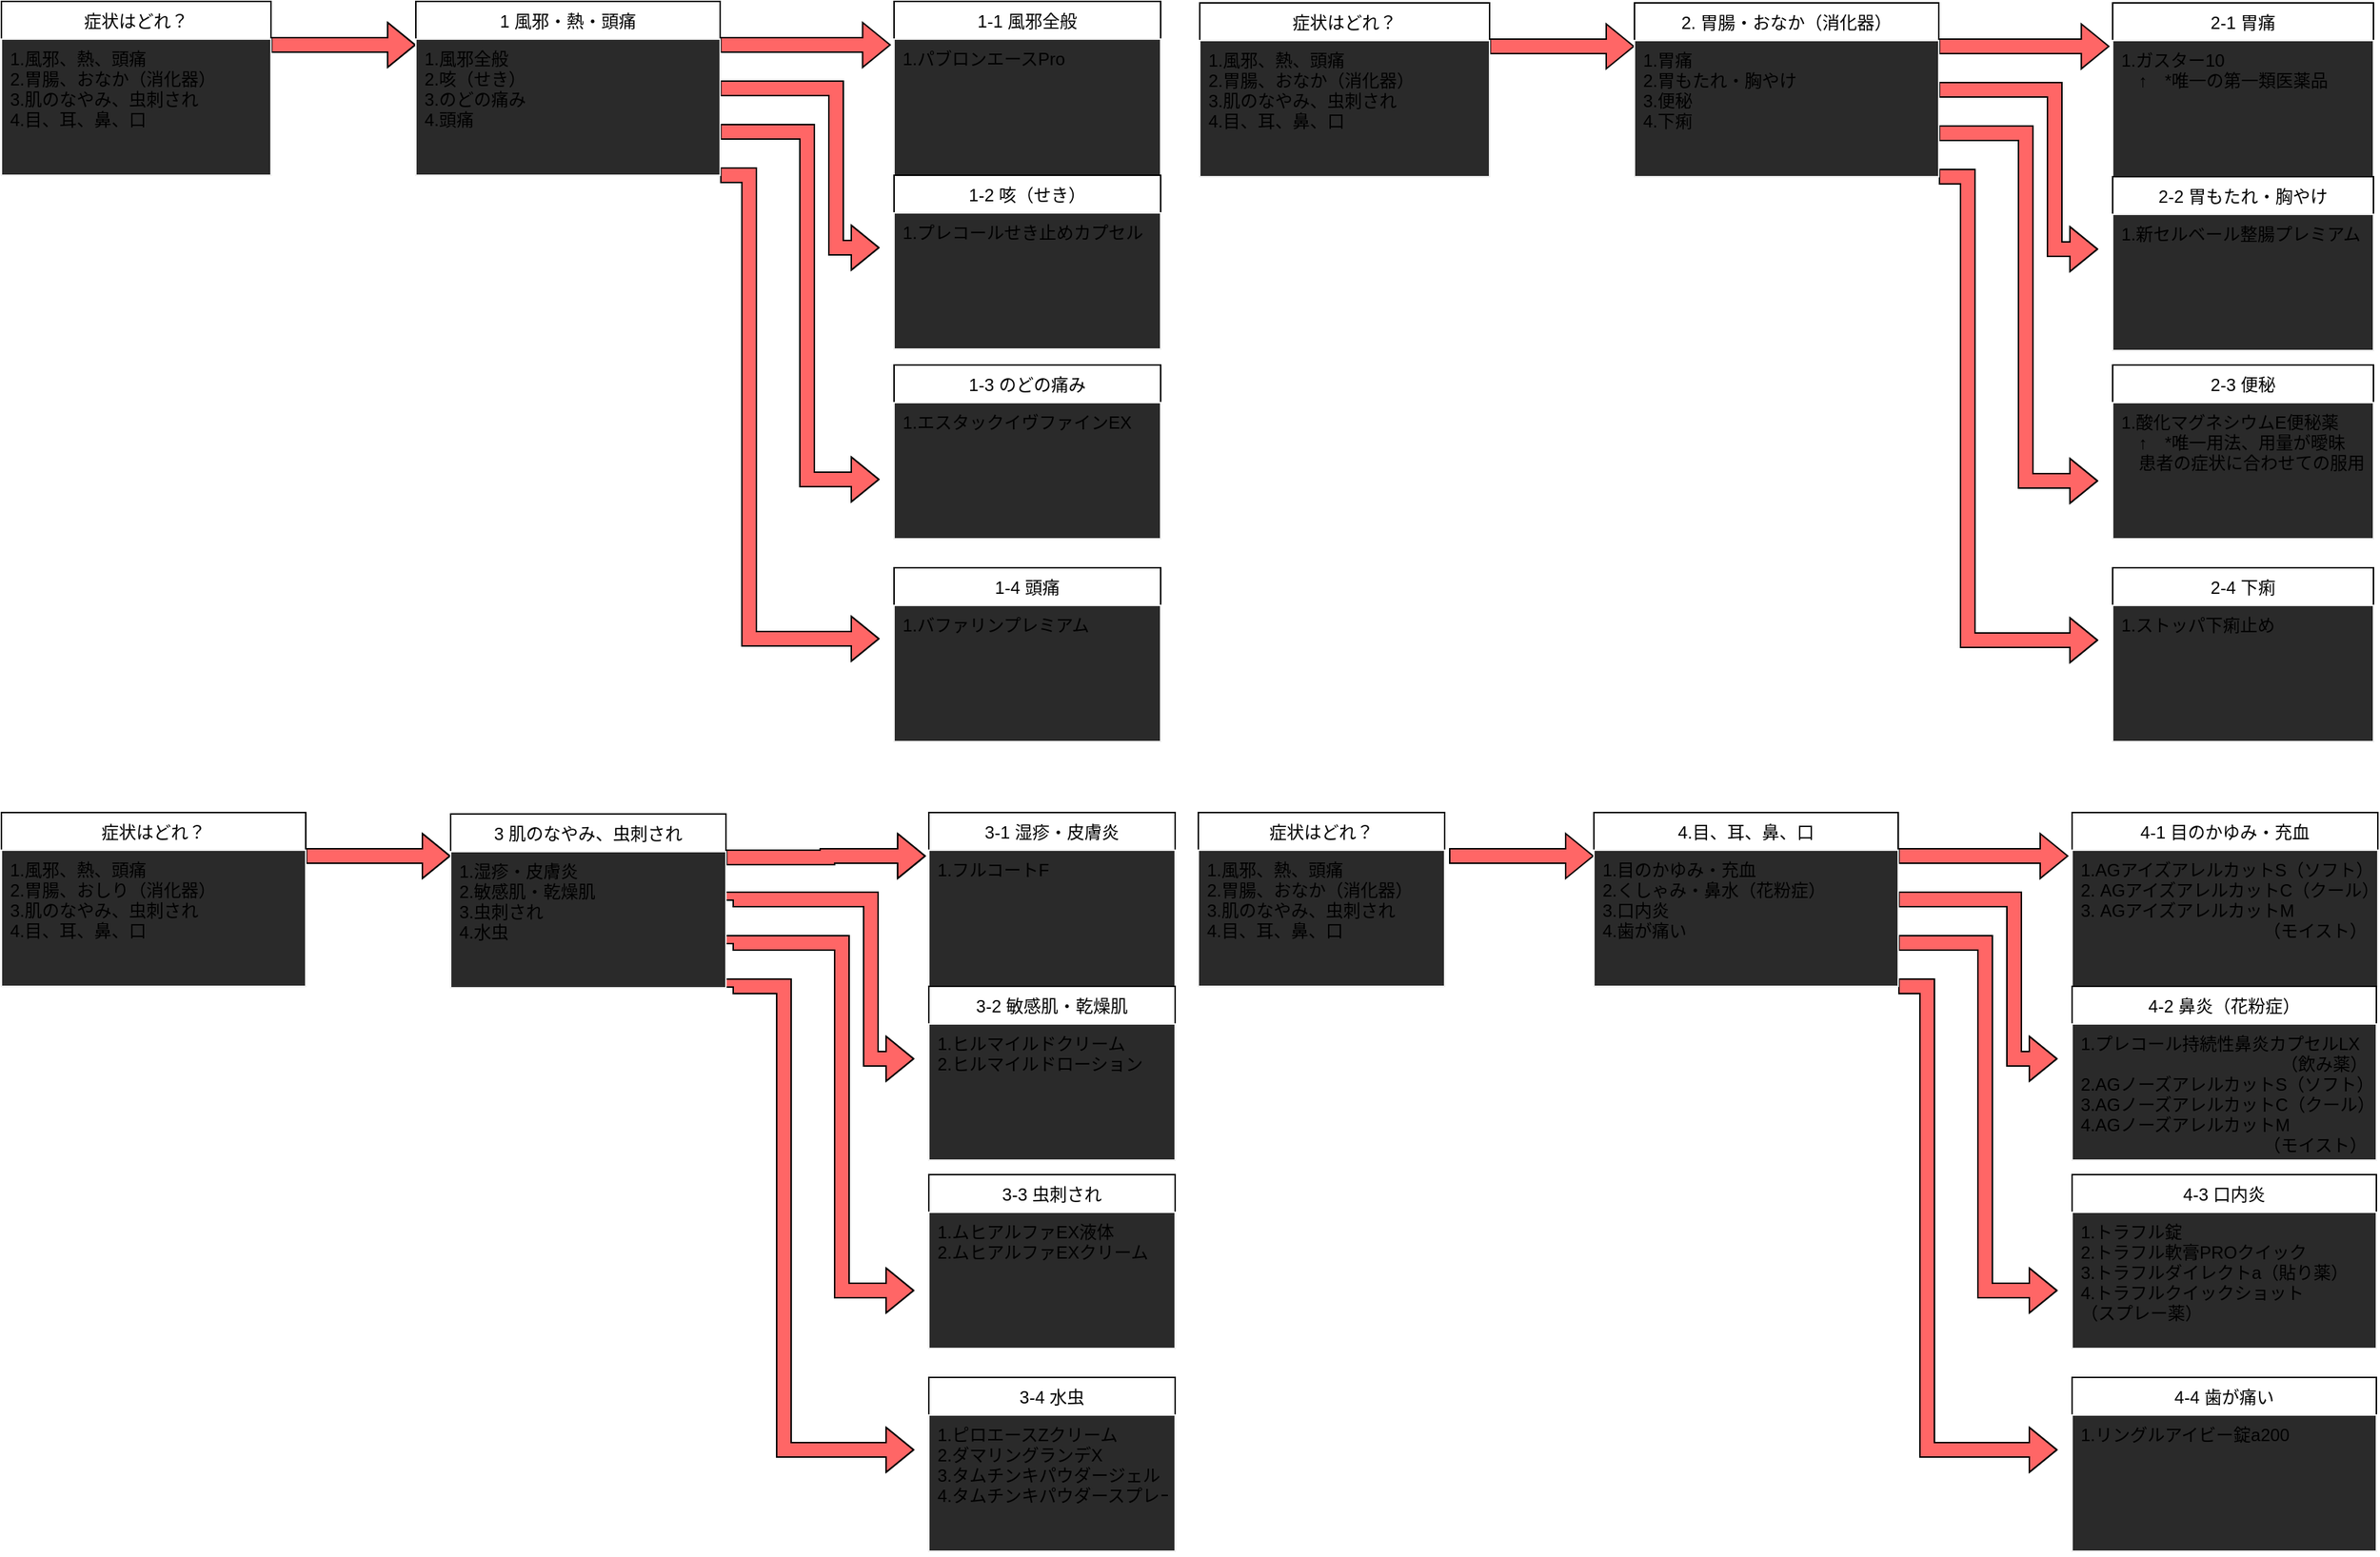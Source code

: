 <mxfile>
    <diagram id="Gzv2kLwkTkCzEBd7DmIo" name="Page-1">
        <mxGraphModel dx="1882" dy="934" grid="1" gridSize="10" guides="1" tooltips="1" connect="1" arrows="1" fold="1" page="1" pageScale="1" pageWidth="827" pageHeight="1169" math="0" shadow="0">
            <root>
                <mxCell id="0"/>
                <mxCell id="1" parent="0"/>
                <mxCell id="11" style="edgeStyle=orthogonalEdgeStyle;shape=flexArrow;rounded=0;orthogonalLoop=1;jettySize=auto;html=1;exitX=1;exitY=0.25;exitDx=0;exitDy=0;fillColor=#FF6666;" parent="1" source="3" edge="1">
                    <mxGeometry relative="1" as="geometry">
                        <mxPoint x="296" y="80" as="targetPoint"/>
                    </mxGeometry>
                </mxCell>
                <mxCell id="3" value="症状はどれ？" style="swimlane;fontStyle=0;childLayout=stackLayout;horizontal=1;startSize=26;fillColor=none;horizontalStack=0;resizeParent=1;resizeParentMax=0;resizeLast=0;collapsible=1;marginBottom=0;" parent="1" vertex="1">
                    <mxGeometry x="10" y="50" width="186" height="120" as="geometry">
                        <mxRectangle x="110" y="40" width="60" height="26" as="alternateBounds"/>
                    </mxGeometry>
                </mxCell>
                <mxCell id="4" value="1.風邪、熱、頭痛&#10;2.胃腸、おなか（消化器）&#10;3.肌のなやみ、虫刺され&#10;4.目、耳、鼻、口" style="text;align=left;verticalAlign=top;spacingLeft=4;spacingRight=4;overflow=hidden;rotatable=0;points=[[0,0.5],[1,0.5]];portConstraint=eastwest;rounded=0;fillColor=#2a2a2a;strokeColor=#f0f0f0;" parent="3" vertex="1">
                    <mxGeometry y="26" width="186" height="94" as="geometry"/>
                </mxCell>
                <mxCell id="24" style="edgeStyle=orthogonalEdgeStyle;shape=flexArrow;rounded=0;orthogonalLoop=1;jettySize=auto;html=1;exitX=1;exitY=0.25;exitDx=0;exitDy=0;entryX=-0.012;entryY=0.043;entryDx=0;entryDy=0;entryPerimeter=0;fillColor=#FF6666;" parent="1" source="6" target="13" edge="1">
                    <mxGeometry relative="1" as="geometry"/>
                </mxCell>
                <mxCell id="26" style="edgeStyle=orthogonalEdgeStyle;shape=flexArrow;rounded=0;orthogonalLoop=1;jettySize=auto;html=1;exitX=1;exitY=0.5;exitDx=0;exitDy=0;fillColor=#FF6666;" parent="1" source="6" edge="1">
                    <mxGeometry relative="1" as="geometry">
                        <mxPoint x="616" y="220" as="targetPoint"/>
                        <Array as="points">
                            <mxPoint x="586" y="110"/>
                            <mxPoint x="586" y="220"/>
                        </Array>
                    </mxGeometry>
                </mxCell>
                <mxCell id="27" style="edgeStyle=orthogonalEdgeStyle;shape=flexArrow;rounded=0;orthogonalLoop=1;jettySize=auto;html=1;exitX=1;exitY=0.75;exitDx=0;exitDy=0;fillColor=#FF6666;" parent="1" source="6" edge="1">
                    <mxGeometry relative="1" as="geometry">
                        <mxPoint x="616" y="380" as="targetPoint"/>
                        <Array as="points">
                            <mxPoint x="566" y="140"/>
                            <mxPoint x="566" y="380"/>
                        </Array>
                    </mxGeometry>
                </mxCell>
                <mxCell id="29" style="edgeStyle=orthogonalEdgeStyle;shape=flexArrow;rounded=0;orthogonalLoop=1;jettySize=auto;html=1;exitX=1;exitY=1;exitDx=0;exitDy=0;fillColor=#FF6666;" parent="1" source="6" edge="1">
                    <mxGeometry relative="1" as="geometry">
                        <mxPoint x="616" y="490" as="targetPoint"/>
                        <Array as="points">
                            <mxPoint x="526" y="170"/>
                            <mxPoint x="526" y="490"/>
                            <mxPoint x="616" y="490"/>
                        </Array>
                    </mxGeometry>
                </mxCell>
                <mxCell id="6" value="1 風邪・熱・頭痛" style="swimlane;fontStyle=0;childLayout=stackLayout;horizontal=1;startSize=26;fillColor=none;horizontalStack=0;resizeParent=1;resizeParentMax=0;resizeLast=0;collapsible=1;marginBottom=0;" parent="1" vertex="1">
                    <mxGeometry x="296" y="50" width="210" height="120" as="geometry">
                        <mxRectangle x="10" y="40" width="60" height="26" as="alternateBounds"/>
                    </mxGeometry>
                </mxCell>
                <mxCell id="7" value="1.風邪全般&#10;2.咳（せき）&#10;3.のどの痛み&#10;4.頭痛" style="text;align=left;verticalAlign=top;spacingLeft=4;spacingRight=4;overflow=hidden;rotatable=0;points=[[0,0.5],[1,0.5]];portConstraint=eastwest;rounded=0;fillColor=#2a2a2a;strokeColor=#f0f0f0;" parent="6" vertex="1">
                    <mxGeometry y="26" width="210" height="94" as="geometry"/>
                </mxCell>
                <mxCell id="12" value="1-1 風邪全般" style="swimlane;fontStyle=0;childLayout=stackLayout;horizontal=1;startSize=26;fillColor=none;horizontalStack=0;resizeParent=1;resizeParentMax=0;resizeLast=0;collapsible=1;marginBottom=0;" parent="1" vertex="1">
                    <mxGeometry x="626" y="50" width="184" height="120" as="geometry">
                        <mxRectangle x="10" y="40" width="60" height="26" as="alternateBounds"/>
                    </mxGeometry>
                </mxCell>
                <mxCell id="13" value="1.パブロンエースPro" style="text;align=left;verticalAlign=top;spacingLeft=4;spacingRight=4;overflow=hidden;rotatable=0;points=[[0,0.5],[1,0.5]];portConstraint=eastwest;rounded=0;fillColor=#2a2a2a;strokeColor=#f0f0f0;" parent="12" vertex="1">
                    <mxGeometry y="26" width="184" height="94" as="geometry"/>
                </mxCell>
                <mxCell id="18" value="1-2 咳（せき）" style="swimlane;fontStyle=0;childLayout=stackLayout;horizontal=1;startSize=26;fillColor=none;horizontalStack=0;resizeParent=1;resizeParentMax=0;resizeLast=0;collapsible=1;marginBottom=0;" parent="1" vertex="1">
                    <mxGeometry x="626" y="170" width="184" height="120" as="geometry">
                        <mxRectangle x="10" y="40" width="60" height="26" as="alternateBounds"/>
                    </mxGeometry>
                </mxCell>
                <mxCell id="19" value="1.プレコールせき止めカプセル" style="text;align=left;verticalAlign=top;spacingLeft=4;spacingRight=4;overflow=hidden;rotatable=0;points=[[0,0.5],[1,0.5]];portConstraint=eastwest;rounded=0;fillColor=#2a2a2a;strokeColor=#f0f0f0;" parent="18" vertex="1">
                    <mxGeometry y="26" width="184" height="94" as="geometry"/>
                </mxCell>
                <mxCell id="20" value="1-3 のどの痛み" style="swimlane;fontStyle=0;childLayout=stackLayout;horizontal=1;startSize=26;fillColor=none;horizontalStack=0;resizeParent=1;resizeParentMax=0;resizeLast=0;collapsible=1;marginBottom=0;" parent="1" vertex="1">
                    <mxGeometry x="626" y="301" width="184" height="120" as="geometry">
                        <mxRectangle x="10" y="40" width="60" height="26" as="alternateBounds"/>
                    </mxGeometry>
                </mxCell>
                <mxCell id="21" value="1.エスタックイヴファインEX&#10;&#10;" style="text;align=left;verticalAlign=top;spacingLeft=4;spacingRight=4;overflow=hidden;rotatable=0;points=[[0,0.5],[1,0.5]];portConstraint=eastwest;rounded=0;fillColor=#2a2a2a;strokeColor=#f0f0f0;" parent="20" vertex="1">
                    <mxGeometry y="26" width="184" height="94" as="geometry"/>
                </mxCell>
                <mxCell id="22" value="1-4 頭痛" style="swimlane;fontStyle=0;childLayout=stackLayout;horizontal=1;startSize=26;fillColor=none;horizontalStack=0;resizeParent=1;resizeParentMax=0;resizeLast=0;collapsible=1;marginBottom=0;" parent="1" vertex="1">
                    <mxGeometry x="626" y="441" width="184" height="120" as="geometry">
                        <mxRectangle x="10" y="40" width="60" height="26" as="alternateBounds"/>
                    </mxGeometry>
                </mxCell>
                <mxCell id="23" value="1.バファリンプレミアム&#10;" style="text;align=left;verticalAlign=top;spacingLeft=4;spacingRight=4;overflow=hidden;rotatable=0;points=[[0,0.5],[1,0.5]];portConstraint=eastwest;rounded=0;fillColor=#2a2a2a;strokeColor=#f0f0f0;" parent="22" vertex="1">
                    <mxGeometry y="26" width="184" height="94" as="geometry"/>
                </mxCell>
                <mxCell id="lCJoN0FJ6Na9742bE7mi-29" style="edgeStyle=orthogonalEdgeStyle;shape=flexArrow;rounded=0;orthogonalLoop=1;jettySize=auto;html=1;exitX=1;exitY=0.25;exitDx=0;exitDy=0;fillColor=#FF6666;" parent="1" edge="1">
                    <mxGeometry relative="1" as="geometry">
                        <mxPoint x="1137" y="81" as="targetPoint"/>
                        <mxPoint x="1037" y="81" as="sourcePoint"/>
                    </mxGeometry>
                </mxCell>
                <mxCell id="lCJoN0FJ6Na9742bE7mi-30" style="edgeStyle=orthogonalEdgeStyle;shape=flexArrow;rounded=0;orthogonalLoop=1;jettySize=auto;html=1;exitX=1;exitY=0.25;exitDx=0;exitDy=0;entryX=-0.012;entryY=0.043;entryDx=0;entryDy=0;entryPerimeter=0;fillColor=#FF6666;" parent="1" source="lCJoN0FJ6Na9742bE7mi-34" target="lCJoN0FJ6Na9742bE7mi-37" edge="1">
                    <mxGeometry relative="1" as="geometry"/>
                </mxCell>
                <mxCell id="lCJoN0FJ6Na9742bE7mi-31" style="edgeStyle=orthogonalEdgeStyle;shape=flexArrow;rounded=0;orthogonalLoop=1;jettySize=auto;html=1;exitX=1;exitY=0.5;exitDx=0;exitDy=0;fillColor=#FF6666;" parent="1" source="lCJoN0FJ6Na9742bE7mi-34" edge="1">
                    <mxGeometry relative="1" as="geometry">
                        <mxPoint x="1457" y="221" as="targetPoint"/>
                        <Array as="points">
                            <mxPoint x="1427" y="111"/>
                            <mxPoint x="1427" y="221"/>
                        </Array>
                    </mxGeometry>
                </mxCell>
                <mxCell id="lCJoN0FJ6Na9742bE7mi-32" style="edgeStyle=orthogonalEdgeStyle;shape=flexArrow;rounded=0;orthogonalLoop=1;jettySize=auto;html=1;exitX=1;exitY=0.75;exitDx=0;exitDy=0;fillColor=#FF6666;" parent="1" source="lCJoN0FJ6Na9742bE7mi-34" edge="1">
                    <mxGeometry relative="1" as="geometry">
                        <mxPoint x="1457" y="381" as="targetPoint"/>
                        <Array as="points">
                            <mxPoint x="1407" y="141"/>
                            <mxPoint x="1407" y="381"/>
                        </Array>
                    </mxGeometry>
                </mxCell>
                <mxCell id="lCJoN0FJ6Na9742bE7mi-33" style="edgeStyle=orthogonalEdgeStyle;shape=flexArrow;rounded=0;orthogonalLoop=1;jettySize=auto;html=1;exitX=1;exitY=1;exitDx=0;exitDy=0;fillColor=#FF6666;" parent="1" source="lCJoN0FJ6Na9742bE7mi-34" edge="1">
                    <mxGeometry relative="1" as="geometry">
                        <mxPoint x="1457" y="491" as="targetPoint"/>
                        <Array as="points">
                            <mxPoint x="1367" y="171"/>
                            <mxPoint x="1367" y="491"/>
                            <mxPoint x="1457" y="491"/>
                        </Array>
                    </mxGeometry>
                </mxCell>
                <mxCell id="lCJoN0FJ6Na9742bE7mi-34" value="2. 胃腸・おなか（消化器）" style="swimlane;fontStyle=0;childLayout=stackLayout;horizontal=1;startSize=26;fillColor=none;horizontalStack=0;resizeParent=1;resizeParentMax=0;resizeLast=0;collapsible=1;marginBottom=0;" parent="1" vertex="1">
                    <mxGeometry x="1137" y="51" width="210" height="120" as="geometry">
                        <mxRectangle x="10" y="40" width="60" height="26" as="alternateBounds"/>
                    </mxGeometry>
                </mxCell>
                <mxCell id="lCJoN0FJ6Na9742bE7mi-35" value="1.胃痛&#10;2.胃もたれ・胸やけ&#10;3.便秘&#10;4.下痢" style="text;align=left;verticalAlign=top;spacingLeft=4;spacingRight=4;overflow=hidden;rotatable=0;points=[[0,0.5],[1,0.5]];portConstraint=eastwest;rounded=0;fillColor=#2a2a2a;strokeColor=#f0f0f0;" parent="lCJoN0FJ6Na9742bE7mi-34" vertex="1">
                    <mxGeometry y="26" width="210" height="94" as="geometry"/>
                </mxCell>
                <mxCell id="lCJoN0FJ6Na9742bE7mi-36" value="2-1 胃痛" style="swimlane;fontStyle=0;childLayout=stackLayout;horizontal=1;startSize=26;fillColor=none;horizontalStack=0;resizeParent=1;resizeParentMax=0;resizeLast=0;collapsible=1;marginBottom=0;" parent="1" vertex="1">
                    <mxGeometry x="1467" y="51" width="180" height="120" as="geometry">
                        <mxRectangle x="10" y="40" width="60" height="26" as="alternateBounds"/>
                    </mxGeometry>
                </mxCell>
                <mxCell id="lCJoN0FJ6Na9742bE7mi-37" value="1.ガスター10　&#10;　↑　*唯一の第一類医薬品" style="text;align=left;verticalAlign=top;spacingLeft=4;spacingRight=4;overflow=hidden;rotatable=0;points=[[0,0.5],[1,0.5]];portConstraint=eastwest;rounded=0;fillColor=#2a2a2a;strokeColor=#f0f0f0;" parent="lCJoN0FJ6Na9742bE7mi-36" vertex="1">
                    <mxGeometry y="26" width="180" height="94" as="geometry"/>
                </mxCell>
                <mxCell id="lCJoN0FJ6Na9742bE7mi-38" value="2-2 胃もたれ・胸やけ" style="swimlane;fontStyle=0;childLayout=stackLayout;horizontal=1;startSize=26;fillColor=none;horizontalStack=0;resizeParent=1;resizeParentMax=0;resizeLast=0;collapsible=1;marginBottom=0;" parent="1" vertex="1">
                    <mxGeometry x="1467" y="171" width="180" height="120" as="geometry">
                        <mxRectangle x="10" y="40" width="60" height="26" as="alternateBounds"/>
                    </mxGeometry>
                </mxCell>
                <mxCell id="lCJoN0FJ6Na9742bE7mi-39" value="1.新セルベール整腸プレミアム&#10;" style="text;align=left;verticalAlign=top;spacingLeft=4;spacingRight=4;overflow=hidden;rotatable=0;points=[[0,0.5],[1,0.5]];portConstraint=eastwest;rounded=0;fillColor=#2a2a2a;strokeColor=#f0f0f0;" parent="lCJoN0FJ6Na9742bE7mi-38" vertex="1">
                    <mxGeometry y="26" width="180" height="94" as="geometry"/>
                </mxCell>
                <mxCell id="lCJoN0FJ6Na9742bE7mi-40" value="2-3 便秘" style="swimlane;fontStyle=0;childLayout=stackLayout;horizontal=1;startSize=26;fillColor=none;horizontalStack=0;resizeParent=1;resizeParentMax=0;resizeLast=0;collapsible=1;marginBottom=0;" parent="1" vertex="1">
                    <mxGeometry x="1467" y="301" width="180" height="120" as="geometry">
                        <mxRectangle x="10" y="40" width="60" height="26" as="alternateBounds"/>
                    </mxGeometry>
                </mxCell>
                <mxCell id="lCJoN0FJ6Na9742bE7mi-41" value="1.酸化マグネシウムE便秘薬&#10;　↑　*唯一用法、用量が曖昧&#10;　患者の症状に合わせての服用の為" style="text;align=left;verticalAlign=top;spacingLeft=4;spacingRight=4;overflow=hidden;rotatable=0;points=[[0,0.5],[1,0.5]];portConstraint=eastwest;rounded=0;fillColor=#2a2a2a;strokeColor=#f0f0f0;" parent="lCJoN0FJ6Na9742bE7mi-40" vertex="1">
                    <mxGeometry y="26" width="180" height="94" as="geometry"/>
                </mxCell>
                <mxCell id="lCJoN0FJ6Na9742bE7mi-42" value="2-4 下痢" style="swimlane;fontStyle=0;childLayout=stackLayout;horizontal=1;startSize=26;fillColor=none;horizontalStack=0;resizeParent=1;resizeParentMax=0;resizeLast=0;collapsible=1;marginBottom=0;" parent="1" vertex="1">
                    <mxGeometry x="1467" y="441" width="180" height="120" as="geometry">
                        <mxRectangle x="10" y="40" width="60" height="26" as="alternateBounds"/>
                    </mxGeometry>
                </mxCell>
                <mxCell id="lCJoN0FJ6Na9742bE7mi-43" value="1.ストッパ下痢止め" style="text;align=left;verticalAlign=top;spacingLeft=4;spacingRight=4;overflow=hidden;rotatable=0;points=[[0,0.5],[1,0.5]];portConstraint=eastwest;rounded=0;fillColor=#2a2a2a;strokeColor=#f0f0f0;" parent="lCJoN0FJ6Na9742bE7mi-42" vertex="1">
                    <mxGeometry y="26" width="180" height="94" as="geometry"/>
                </mxCell>
                <mxCell id="lCJoN0FJ6Na9742bE7mi-44" value="症状はどれ？" style="swimlane;fontStyle=0;childLayout=stackLayout;horizontal=1;startSize=26;fillColor=none;horizontalStack=0;resizeParent=1;resizeParentMax=0;resizeLast=0;collapsible=1;marginBottom=0;" parent="1" vertex="1">
                    <mxGeometry x="837" y="51" width="200" height="120" as="geometry">
                        <mxRectangle x="110" y="40" width="60" height="26" as="alternateBounds"/>
                    </mxGeometry>
                </mxCell>
                <mxCell id="lCJoN0FJ6Na9742bE7mi-45" value="1.風邪、熱、頭痛&#10;2.胃腸、おなか（消化器）&#10;3.肌のなやみ、虫刺され&#10;4.目、耳、鼻、口" style="text;align=left;verticalAlign=top;spacingLeft=4;spacingRight=4;overflow=hidden;rotatable=0;points=[[0,0.5],[1,0.5]];portConstraint=eastwest;rounded=0;fillColor=#2a2a2a;strokeColor=#f0f0f0;" parent="lCJoN0FJ6Na9742bE7mi-44" vertex="1">
                    <mxGeometry y="26" width="200" height="94" as="geometry"/>
                </mxCell>
                <mxCell id="WaMWxORRthMsiRrDfj6D-29" style="edgeStyle=orthogonalEdgeStyle;shape=flexArrow;rounded=0;orthogonalLoop=1;jettySize=auto;html=1;exitX=1;exitY=0.25;exitDx=0;exitDy=0;fillColor=#FF6666;" edge="1" parent="1">
                    <mxGeometry relative="1" as="geometry">
                        <mxPoint x="1109" y="640" as="targetPoint"/>
                        <mxPoint x="1009" y="640" as="sourcePoint"/>
                    </mxGeometry>
                </mxCell>
                <mxCell id="WaMWxORRthMsiRrDfj6D-30" style="edgeStyle=orthogonalEdgeStyle;shape=flexArrow;rounded=0;orthogonalLoop=1;jettySize=auto;html=1;exitX=1;exitY=0.25;exitDx=0;exitDy=0;entryX=-0.012;entryY=0.043;entryDx=0;entryDy=0;entryPerimeter=0;fillColor=#FF6666;" edge="1" parent="1" source="WaMWxORRthMsiRrDfj6D-34" target="WaMWxORRthMsiRrDfj6D-37">
                    <mxGeometry relative="1" as="geometry"/>
                </mxCell>
                <mxCell id="WaMWxORRthMsiRrDfj6D-31" style="edgeStyle=orthogonalEdgeStyle;shape=flexArrow;rounded=0;orthogonalLoop=1;jettySize=auto;html=1;exitX=1;exitY=0.5;exitDx=0;exitDy=0;fillColor=#FF6666;" edge="1" parent="1" source="WaMWxORRthMsiRrDfj6D-34">
                    <mxGeometry relative="1" as="geometry">
                        <mxPoint x="1429" y="780" as="targetPoint"/>
                        <Array as="points">
                            <mxPoint x="1399" y="670"/>
                            <mxPoint x="1399" y="780"/>
                        </Array>
                    </mxGeometry>
                </mxCell>
                <mxCell id="WaMWxORRthMsiRrDfj6D-32" style="edgeStyle=orthogonalEdgeStyle;shape=flexArrow;rounded=0;orthogonalLoop=1;jettySize=auto;html=1;exitX=1;exitY=0.75;exitDx=0;exitDy=0;fillColor=#FF6666;" edge="1" parent="1" source="WaMWxORRthMsiRrDfj6D-34">
                    <mxGeometry relative="1" as="geometry">
                        <mxPoint x="1429" y="940" as="targetPoint"/>
                        <Array as="points">
                            <mxPoint x="1379" y="700"/>
                            <mxPoint x="1379" y="940"/>
                        </Array>
                    </mxGeometry>
                </mxCell>
                <mxCell id="WaMWxORRthMsiRrDfj6D-33" style="edgeStyle=orthogonalEdgeStyle;shape=flexArrow;rounded=0;orthogonalLoop=1;jettySize=auto;html=1;exitX=1;exitY=1;exitDx=0;exitDy=0;fillColor=#FF6666;" edge="1" parent="1" source="WaMWxORRthMsiRrDfj6D-34">
                    <mxGeometry relative="1" as="geometry">
                        <mxPoint x="1429" y="1050" as="targetPoint"/>
                        <Array as="points">
                            <mxPoint x="1339" y="730"/>
                            <mxPoint x="1339" y="1050"/>
                            <mxPoint x="1429" y="1050"/>
                        </Array>
                    </mxGeometry>
                </mxCell>
                <mxCell id="WaMWxORRthMsiRrDfj6D-34" value="4.目、耳、鼻、口" style="swimlane;fontStyle=0;childLayout=stackLayout;horizontal=1;startSize=26;fillColor=none;horizontalStack=0;resizeParent=1;resizeParentMax=0;resizeLast=0;collapsible=1;marginBottom=0;" vertex="1" parent="1">
                    <mxGeometry x="1109" y="610" width="210" height="120" as="geometry">
                        <mxRectangle x="10" y="40" width="60" height="26" as="alternateBounds"/>
                    </mxGeometry>
                </mxCell>
                <mxCell id="WaMWxORRthMsiRrDfj6D-35" value="1.目のかゆみ・充血&#10;2.くしゃみ・鼻水（花粉症）&#10;3.口内炎&#10;4.歯が痛い" style="text;align=left;verticalAlign=top;spacingLeft=4;spacingRight=4;overflow=hidden;rotatable=0;points=[[0,0.5],[1,0.5]];portConstraint=eastwest;rounded=0;fillColor=#2a2a2a;strokeColor=#f0f0f0;" vertex="1" parent="WaMWxORRthMsiRrDfj6D-34">
                    <mxGeometry y="26" width="210" height="94" as="geometry"/>
                </mxCell>
                <mxCell id="WaMWxORRthMsiRrDfj6D-36" value="4-1 目のかゆみ・充血" style="swimlane;fontStyle=0;childLayout=stackLayout;horizontal=1;startSize=26;fillColor=none;horizontalStack=0;resizeParent=1;resizeParentMax=0;resizeLast=0;collapsible=1;marginBottom=0;" vertex="1" parent="1">
                    <mxGeometry x="1439" y="610" width="211" height="120" as="geometry">
                        <mxRectangle x="10" y="40" width="60" height="26" as="alternateBounds"/>
                    </mxGeometry>
                </mxCell>
                <mxCell id="WaMWxORRthMsiRrDfj6D-37" value="1.AGアイズアレルカットS（ソフト）&#10;2. AGアイズアレルカットC（クール）&#10;3. AGアイズアレルカットM&#10;　　　　　　　　　　　（モイスト）&#10;" style="text;align=left;verticalAlign=top;spacingLeft=4;spacingRight=4;overflow=hidden;rotatable=0;points=[[0,0.5],[1,0.5]];portConstraint=eastwest;rounded=0;fillColor=#2a2a2a;strokeColor=#f0f0f0;" vertex="1" parent="WaMWxORRthMsiRrDfj6D-36">
                    <mxGeometry y="26" width="211" height="94" as="geometry"/>
                </mxCell>
                <mxCell id="WaMWxORRthMsiRrDfj6D-38" value="4-2 鼻炎（花粉症）" style="swimlane;fontStyle=0;childLayout=stackLayout;horizontal=1;startSize=26;fillColor=none;horizontalStack=0;resizeParent=1;resizeParentMax=0;resizeLast=0;collapsible=1;marginBottom=0;" vertex="1" parent="1">
                    <mxGeometry x="1439" y="730" width="210" height="120" as="geometry">
                        <mxRectangle x="10" y="40" width="60" height="26" as="alternateBounds"/>
                    </mxGeometry>
                </mxCell>
                <mxCell id="WaMWxORRthMsiRrDfj6D-39" value="1.プレコール持続性鼻炎カプセルLX&#10;　　　　　　　　　　　　（飲み薬）&#10;2.AGノーズアレルカットS（ソフト）&#10;3.AGノーズアレルカットC（クール）&#10;4.AGノーズアレルカットM&#10;　　　　　　　　　　　（モイスト）" style="text;align=left;verticalAlign=top;spacingLeft=4;spacingRight=4;overflow=hidden;rotatable=0;points=[[0,0.5],[1,0.5]];portConstraint=eastwest;rounded=0;fillColor=#2a2a2a;strokeColor=#f0f0f0;" vertex="1" parent="WaMWxORRthMsiRrDfj6D-38">
                    <mxGeometry y="26" width="210" height="94" as="geometry"/>
                </mxCell>
                <mxCell id="WaMWxORRthMsiRrDfj6D-40" value="4-3 口内炎" style="swimlane;fontStyle=0;childLayout=stackLayout;horizontal=1;startSize=26;fillColor=none;horizontalStack=0;resizeParent=1;resizeParentMax=0;resizeLast=0;collapsible=1;marginBottom=0;" vertex="1" parent="1">
                    <mxGeometry x="1439" y="860" width="210" height="120" as="geometry">
                        <mxRectangle x="10" y="40" width="60" height="26" as="alternateBounds"/>
                    </mxGeometry>
                </mxCell>
                <mxCell id="WaMWxORRthMsiRrDfj6D-41" value="1.トラフル錠&#10;2.トラフル軟膏PROクイック&#10;3.トラフルダイレクトa（貼り薬）&#10;4.トラフルクイックショット&#10;（スプレー薬）&#10;" style="text;align=left;verticalAlign=top;spacingLeft=4;spacingRight=4;overflow=hidden;rotatable=0;points=[[0,0.5],[1,0.5]];portConstraint=eastwest;rounded=0;fillColor=#2a2a2a;strokeColor=#f0f0f0;" vertex="1" parent="WaMWxORRthMsiRrDfj6D-40">
                    <mxGeometry y="26" width="210" height="94" as="geometry"/>
                </mxCell>
                <mxCell id="WaMWxORRthMsiRrDfj6D-42" value="4-4 歯が痛い" style="swimlane;fontStyle=0;childLayout=stackLayout;horizontal=1;startSize=26;fillColor=none;horizontalStack=0;resizeParent=1;resizeParentMax=0;resizeLast=0;collapsible=1;marginBottom=0;" vertex="1" parent="1">
                    <mxGeometry x="1439" y="1000" width="210" height="120" as="geometry">
                        <mxRectangle x="10" y="40" width="60" height="26" as="alternateBounds"/>
                    </mxGeometry>
                </mxCell>
                <mxCell id="WaMWxORRthMsiRrDfj6D-43" value="1.リングルアイビー錠a200&#10;" style="text;align=left;verticalAlign=top;spacingLeft=4;spacingRight=4;overflow=hidden;rotatable=0;points=[[0,0.5],[1,0.5]];portConstraint=eastwest;rounded=0;fillColor=#2a2a2a;strokeColor=#f0f0f0;" vertex="1" parent="WaMWxORRthMsiRrDfj6D-42">
                    <mxGeometry y="26" width="210" height="94" as="geometry"/>
                </mxCell>
                <mxCell id="WaMWxORRthMsiRrDfj6D-44" value="症状はどれ？" style="swimlane;fontStyle=0;childLayout=stackLayout;horizontal=1;startSize=26;fillColor=none;horizontalStack=0;resizeParent=1;resizeParentMax=0;resizeLast=0;collapsible=1;marginBottom=0;" vertex="1" parent="1">
                    <mxGeometry x="836" y="610" width="170" height="120" as="geometry">
                        <mxRectangle x="110" y="40" width="60" height="26" as="alternateBounds"/>
                    </mxGeometry>
                </mxCell>
                <mxCell id="WaMWxORRthMsiRrDfj6D-45" value="1.風邪、熱、頭痛&#10;2.胃腸、おなか（消化器）&#10;3.肌のなやみ、虫刺され&#10;4.目、耳、鼻、口" style="text;align=left;verticalAlign=top;spacingLeft=4;spacingRight=4;overflow=hidden;rotatable=0;points=[[0,0.5],[1,0.5]];portConstraint=eastwest;rounded=0;fillColor=#2a2a2a;strokeColor=#f0f0f0;" vertex="1" parent="WaMWxORRthMsiRrDfj6D-44">
                    <mxGeometry y="26" width="170" height="94" as="geometry"/>
                </mxCell>
                <mxCell id="WaMWxORRthMsiRrDfj6D-47" style="edgeStyle=orthogonalEdgeStyle;shape=flexArrow;rounded=0;orthogonalLoop=1;jettySize=auto;html=1;exitX=1;exitY=0.25;exitDx=0;exitDy=0;fillColor=#FF6666;" edge="1" parent="1" source="WaMWxORRthMsiRrDfj6D-48">
                    <mxGeometry relative="1" as="geometry">
                        <mxPoint x="320" y="640" as="targetPoint"/>
                    </mxGeometry>
                </mxCell>
                <mxCell id="WaMWxORRthMsiRrDfj6D-48" value="症状はどれ？" style="swimlane;fontStyle=0;childLayout=stackLayout;horizontal=1;startSize=26;fillColor=none;horizontalStack=0;resizeParent=1;resizeParentMax=0;resizeLast=0;collapsible=1;marginBottom=0;" vertex="1" parent="1">
                    <mxGeometry x="10" y="610" width="210" height="120" as="geometry">
                        <mxRectangle x="110" y="40" width="60" height="26" as="alternateBounds"/>
                    </mxGeometry>
                </mxCell>
                <mxCell id="WaMWxORRthMsiRrDfj6D-49" value="1.風邪、熱、頭痛&#10;2.胃腸、おしり（消化器）&#10;3.肌のなやみ、虫刺され&#10;4.目、耳、鼻、口&#10;" style="text;align=left;verticalAlign=top;spacingLeft=4;spacingRight=4;overflow=hidden;rotatable=0;points=[[0,0.5],[1,0.5]];portConstraint=eastwest;rounded=0;fillColor=#2a2a2a;strokeColor=#f0f0f0;" vertex="1" parent="WaMWxORRthMsiRrDfj6D-48">
                    <mxGeometry y="26" width="210" height="94" as="geometry"/>
                </mxCell>
                <mxCell id="WaMWxORRthMsiRrDfj6D-50" style="edgeStyle=orthogonalEdgeStyle;shape=flexArrow;rounded=0;orthogonalLoop=1;jettySize=auto;html=1;exitX=1;exitY=0.25;exitDx=0;exitDy=0;entryX=-0.012;entryY=0.043;entryDx=0;entryDy=0;entryPerimeter=0;fillColor=#FF6666;" edge="1" parent="1" source="WaMWxORRthMsiRrDfj6D-54" target="WaMWxORRthMsiRrDfj6D-57">
                    <mxGeometry relative="1" as="geometry"/>
                </mxCell>
                <mxCell id="WaMWxORRthMsiRrDfj6D-51" style="edgeStyle=orthogonalEdgeStyle;shape=flexArrow;rounded=0;orthogonalLoop=1;jettySize=auto;html=1;exitX=1;exitY=0.5;exitDx=0;exitDy=0;fillColor=#FF6666;" edge="1" parent="1" source="WaMWxORRthMsiRrDfj6D-54">
                    <mxGeometry relative="1" as="geometry">
                        <mxPoint x="640" y="780" as="targetPoint"/>
                        <Array as="points">
                            <mxPoint x="610" y="670"/>
                            <mxPoint x="610" y="780"/>
                        </Array>
                    </mxGeometry>
                </mxCell>
                <mxCell id="WaMWxORRthMsiRrDfj6D-52" style="edgeStyle=orthogonalEdgeStyle;shape=flexArrow;rounded=0;orthogonalLoop=1;jettySize=auto;html=1;exitX=1;exitY=0.75;exitDx=0;exitDy=0;fillColor=#FF6666;" edge="1" parent="1" source="WaMWxORRthMsiRrDfj6D-54">
                    <mxGeometry relative="1" as="geometry">
                        <mxPoint x="640" y="940" as="targetPoint"/>
                        <Array as="points">
                            <mxPoint x="590" y="700"/>
                            <mxPoint x="590" y="940"/>
                        </Array>
                    </mxGeometry>
                </mxCell>
                <mxCell id="WaMWxORRthMsiRrDfj6D-53" style="edgeStyle=orthogonalEdgeStyle;shape=flexArrow;rounded=0;orthogonalLoop=1;jettySize=auto;html=1;exitX=1;exitY=1;exitDx=0;exitDy=0;fillColor=#FF6666;" edge="1" parent="1" source="WaMWxORRthMsiRrDfj6D-54">
                    <mxGeometry relative="1" as="geometry">
                        <mxPoint x="640" y="1050" as="targetPoint"/>
                        <Array as="points">
                            <mxPoint x="550" y="730"/>
                            <mxPoint x="550" y="1050"/>
                            <mxPoint x="640" y="1050"/>
                        </Array>
                    </mxGeometry>
                </mxCell>
                <mxCell id="WaMWxORRthMsiRrDfj6D-54" value="3 肌のなやみ、虫刺され" style="swimlane;fontStyle=0;childLayout=stackLayout;horizontal=1;startSize=26;fillColor=none;horizontalStack=0;resizeParent=1;resizeParentMax=0;resizeLast=0;collapsible=1;marginBottom=0;" vertex="1" parent="1">
                    <mxGeometry x="320" y="611" width="190" height="120" as="geometry">
                        <mxRectangle x="10" y="40" width="60" height="26" as="alternateBounds"/>
                    </mxGeometry>
                </mxCell>
                <mxCell id="WaMWxORRthMsiRrDfj6D-55" value="1.湿疹・皮膚炎&#10;2.敏感肌・乾燥肌&#10;3.虫刺され&#10;4.水虫" style="text;align=left;verticalAlign=top;spacingLeft=4;spacingRight=4;overflow=hidden;rotatable=0;points=[[0,0.5],[1,0.5]];portConstraint=eastwest;rounded=0;fillColor=#2a2a2a;strokeColor=#f0f0f0;" vertex="1" parent="WaMWxORRthMsiRrDfj6D-54">
                    <mxGeometry y="26" width="190" height="94" as="geometry"/>
                </mxCell>
                <mxCell id="WaMWxORRthMsiRrDfj6D-56" value="3-1 湿疹・皮膚炎" style="swimlane;fontStyle=0;childLayout=stackLayout;horizontal=1;startSize=26;fillColor=none;horizontalStack=0;resizeParent=1;resizeParentMax=0;resizeLast=0;collapsible=1;marginBottom=0;" vertex="1" parent="1">
                    <mxGeometry x="650" y="610" width="170" height="120" as="geometry">
                        <mxRectangle x="10" y="40" width="60" height="26" as="alternateBounds"/>
                    </mxGeometry>
                </mxCell>
                <mxCell id="WaMWxORRthMsiRrDfj6D-57" value="1.フルコートF&#10;" style="text;align=left;verticalAlign=top;spacingLeft=4;spacingRight=4;overflow=hidden;rotatable=0;points=[[0,0.5],[1,0.5]];portConstraint=eastwest;rounded=0;fillColor=#2a2a2a;strokeColor=#f0f0f0;" vertex="1" parent="WaMWxORRthMsiRrDfj6D-56">
                    <mxGeometry y="26" width="170" height="94" as="geometry"/>
                </mxCell>
                <mxCell id="WaMWxORRthMsiRrDfj6D-58" value="3-2 敏感肌・乾燥肌" style="swimlane;fontStyle=0;childLayout=stackLayout;horizontal=1;startSize=26;fillColor=none;horizontalStack=0;resizeParent=1;resizeParentMax=0;resizeLast=0;collapsible=1;marginBottom=0;" vertex="1" parent="1">
                    <mxGeometry x="650" y="730" width="170" height="120" as="geometry">
                        <mxRectangle x="10" y="40" width="60" height="26" as="alternateBounds"/>
                    </mxGeometry>
                </mxCell>
                <mxCell id="WaMWxORRthMsiRrDfj6D-59" value="1.ヒルマイルドクリーム&#10;2.ヒルマイルドローション" style="text;align=left;verticalAlign=top;spacingLeft=4;spacingRight=4;overflow=hidden;rotatable=0;points=[[0,0.5],[1,0.5]];portConstraint=eastwest;rounded=0;fillColor=#2a2a2a;strokeColor=#f0f0f0;" vertex="1" parent="WaMWxORRthMsiRrDfj6D-58">
                    <mxGeometry y="26" width="170" height="94" as="geometry"/>
                </mxCell>
                <mxCell id="WaMWxORRthMsiRrDfj6D-60" value="3-3 虫刺され" style="swimlane;fontStyle=0;childLayout=stackLayout;horizontal=1;startSize=26;fillColor=none;horizontalStack=0;resizeParent=1;resizeParentMax=0;resizeLast=0;collapsible=1;marginBottom=0;" vertex="1" parent="1">
                    <mxGeometry x="650" y="860" width="170" height="120" as="geometry">
                        <mxRectangle x="10" y="40" width="60" height="26" as="alternateBounds"/>
                    </mxGeometry>
                </mxCell>
                <mxCell id="WaMWxORRthMsiRrDfj6D-61" value="1.ムヒアルファEX液体&#10;2.ムヒアルファEXクリーム" style="text;align=left;verticalAlign=top;spacingLeft=4;spacingRight=4;overflow=hidden;rotatable=0;points=[[0,0.5],[1,0.5]];portConstraint=eastwest;rounded=0;fillColor=#2a2a2a;strokeColor=#f0f0f0;" vertex="1" parent="WaMWxORRthMsiRrDfj6D-60">
                    <mxGeometry y="26" width="170" height="94" as="geometry"/>
                </mxCell>
                <mxCell id="WaMWxORRthMsiRrDfj6D-62" value="3-4 水虫" style="swimlane;fontStyle=0;childLayout=stackLayout;horizontal=1;startSize=26;fillColor=none;horizontalStack=0;resizeParent=1;resizeParentMax=0;resizeLast=0;collapsible=1;marginBottom=0;" vertex="1" parent="1">
                    <mxGeometry x="650" y="1000" width="170" height="120" as="geometry">
                        <mxRectangle x="10" y="40" width="60" height="26" as="alternateBounds"/>
                    </mxGeometry>
                </mxCell>
                <mxCell id="WaMWxORRthMsiRrDfj6D-63" value="1.ピロエースZクリーム&#10;2.ダマリングランデX&#10;3.タムチンキパウダージェル&#10;4.タムチンキパウダースプレー&#10;" style="text;align=left;verticalAlign=top;spacingLeft=4;spacingRight=4;overflow=hidden;rotatable=0;points=[[0,0.5],[1,0.5]];portConstraint=eastwest;rounded=0;fillColor=#2a2a2a;strokeColor=#f0f0f0;" vertex="1" parent="WaMWxORRthMsiRrDfj6D-62">
                    <mxGeometry y="26" width="170" height="94" as="geometry"/>
                </mxCell>
            </root>
        </mxGraphModel>
    </diagram>
</mxfile>